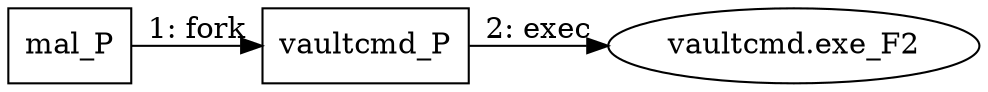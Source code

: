 digraph "T1555.004" {
rankdir="LR"
size="9"
fixedsize="false"
splines="true"
nodesep=0.3
ranksep=0
fontsize=10
overlap="scalexy"
engine= "neato"
	"mal_P" [node_type=Process shape=box]
	"vaultcmd_P" [node_type=Process shape=box]
	"vaultcmd.exe_F2" [node_type=File shape=ellipse]
	"mal_P" -> "vaultcmd_P" [label="1: fork"]
	"vaultcmd_P" -> "vaultcmd.exe_F2" [label="2: exec"]
}
